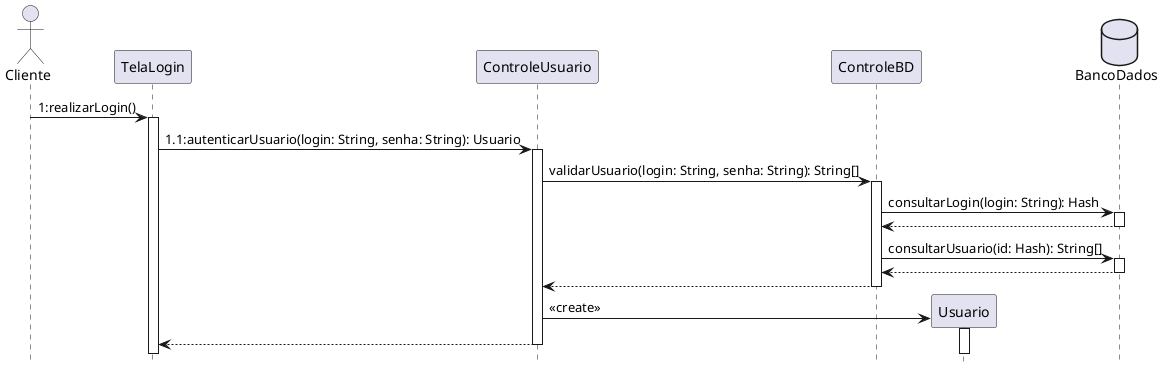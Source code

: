 @startuml
hide footbox

actor Cliente as cliente
participant TelaLogin as tela_login
participant ControleUsuario as controle_usuario
participant ControleBD as controle_bd
participant Usuario as usuario
database BancoDados as bd

cliente -> tela_login: 1:realizarLogin()
activate tela_login

tela_login -> controle_usuario: 1.1:autenticarUsuario(login: String, senha: String): Usuario
activate controle_usuario

controle_usuario -> controle_bd: validarUsuario(login: String, senha: String): String[]
activate controle_bd

controle_bd -> bd: consultarLogin(login: String): Hash
activate bd

bd --> controle_bd
deactivate bd

controle_bd -> bd: consultarUsuario(id: Hash): String[]
activate bd

bd --> controle_bd
deactivate bd

controle_bd --> controle_usuario
deactivate controle_bd

controle_usuario -> usuario **: <<create>>
activate usuario
controle_usuario --> tela_login
deactivate controle_usuario

@enduml